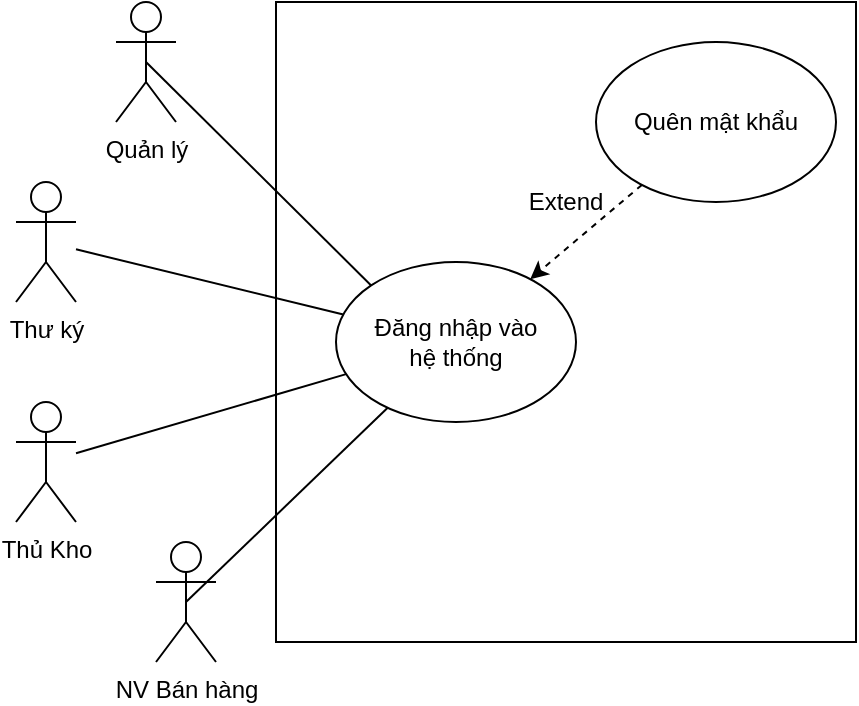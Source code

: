 <mxfile version="13.9.9" type="device"><diagram id="DQVoKfsTYg6tjB-uMbxP" name="Page-1"><mxGraphModel dx="852" dy="495" grid="1" gridSize="10" guides="1" tooltips="1" connect="1" arrows="1" fold="1" page="1" pageScale="1" pageWidth="850" pageHeight="1100" math="0" shadow="0"><root><mxCell id="0"/><mxCell id="1" parent="0"/><mxCell id="RhDcje0UBBqH9UnoFQN_-15" value="" style="rounded=0;whiteSpace=wrap;html=1;fillColor=none;" parent="1" vertex="1"><mxGeometry x="290" y="80" width="290" height="320" as="geometry"/></mxCell><mxCell id="RhDcje0UBBqH9UnoFQN_-1" value="Quản lý" style="shape=umlActor;verticalLabelPosition=bottom;verticalAlign=top;html=1;outlineConnect=0;" parent="1" vertex="1"><mxGeometry x="210" y="80" width="30" height="60" as="geometry"/></mxCell><mxCell id="RhDcje0UBBqH9UnoFQN_-2" value="Thư ký" style="shape=umlActor;verticalLabelPosition=bottom;verticalAlign=top;html=1;outlineConnect=0;" parent="1" vertex="1"><mxGeometry x="160" y="170" width="30" height="60" as="geometry"/></mxCell><mxCell id="RhDcje0UBBqH9UnoFQN_-4" value="Thủ Kho" style="shape=umlActor;verticalLabelPosition=bottom;verticalAlign=top;html=1;outlineConnect=0;" parent="1" vertex="1"><mxGeometry x="160" y="280" width="30" height="60" as="geometry"/></mxCell><mxCell id="RhDcje0UBBqH9UnoFQN_-7" value="NV Bán hàng" style="shape=umlActor;verticalLabelPosition=bottom;verticalAlign=top;html=1;outlineConnect=0;" parent="1" vertex="1"><mxGeometry x="230" y="350" width="30" height="60" as="geometry"/></mxCell><mxCell id="RhDcje0UBBqH9UnoFQN_-9" value="Đăng nhập vào&lt;br&gt;hệ thống" style="ellipse;whiteSpace=wrap;html=1;" parent="1" vertex="1"><mxGeometry x="320" y="210" width="120" height="80" as="geometry"/></mxCell><mxCell id="70eWE7jqERHBE7SEW6L6-1" value="" style="endArrow=none;html=1;exitX=0.5;exitY=0.5;exitDx=0;exitDy=0;exitPerimeter=0;entryX=0;entryY=0;entryDx=0;entryDy=0;" parent="1" source="RhDcje0UBBqH9UnoFQN_-1" target="RhDcje0UBBqH9UnoFQN_-9" edge="1"><mxGeometry width="50" height="50" relative="1" as="geometry"><mxPoint x="400" y="280" as="sourcePoint"/><mxPoint x="450" y="230" as="targetPoint"/></mxGeometry></mxCell><mxCell id="70eWE7jqERHBE7SEW6L6-2" value="" style="endArrow=none;html=1;" parent="1" source="RhDcje0UBBqH9UnoFQN_-2" target="RhDcje0UBBqH9UnoFQN_-9" edge="1"><mxGeometry width="50" height="50" relative="1" as="geometry"><mxPoint x="235" y="120" as="sourcePoint"/><mxPoint x="417.574" y="211.716" as="targetPoint"/></mxGeometry></mxCell><mxCell id="70eWE7jqERHBE7SEW6L6-3" value="" style="endArrow=none;html=1;" parent="1" source="RhDcje0UBBqH9UnoFQN_-4" target="RhDcje0UBBqH9UnoFQN_-9" edge="1"><mxGeometry width="50" height="50" relative="1" as="geometry"><mxPoint x="245" y="130" as="sourcePoint"/><mxPoint x="427.574" y="221.716" as="targetPoint"/></mxGeometry></mxCell><mxCell id="70eWE7jqERHBE7SEW6L6-4" value="" style="endArrow=none;html=1;exitX=0.5;exitY=0.5;exitDx=0;exitDy=0;exitPerimeter=0;" parent="1" source="RhDcje0UBBqH9UnoFQN_-7" target="RhDcje0UBBqH9UnoFQN_-9" edge="1"><mxGeometry width="50" height="50" relative="1" as="geometry"><mxPoint x="255" y="140" as="sourcePoint"/><mxPoint x="437.574" y="231.716" as="targetPoint"/></mxGeometry></mxCell><mxCell id="s5IXVksRE1uMRodB716d-1" value="Quên mật khẩu" style="ellipse;whiteSpace=wrap;html=1;" vertex="1" parent="1"><mxGeometry x="450" y="100" width="120" height="80" as="geometry"/></mxCell><mxCell id="s5IXVksRE1uMRodB716d-2" value="" style="endArrow=classic;html=1;dashed=1;" edge="1" parent="1" source="s5IXVksRE1uMRodB716d-1" target="RhDcje0UBBqH9UnoFQN_-9"><mxGeometry width="50" height="50" relative="1" as="geometry"><mxPoint x="210" y="260" as="sourcePoint"/><mxPoint x="260" y="210" as="targetPoint"/></mxGeometry></mxCell><mxCell id="s5IXVksRE1uMRodB716d-3" value="Extend" style="text;html=1;strokeColor=none;fillColor=none;align=center;verticalAlign=middle;whiteSpace=wrap;rounded=0;" vertex="1" parent="1"><mxGeometry x="415" y="170" width="40" height="20" as="geometry"/></mxCell></root></mxGraphModel></diagram></mxfile>